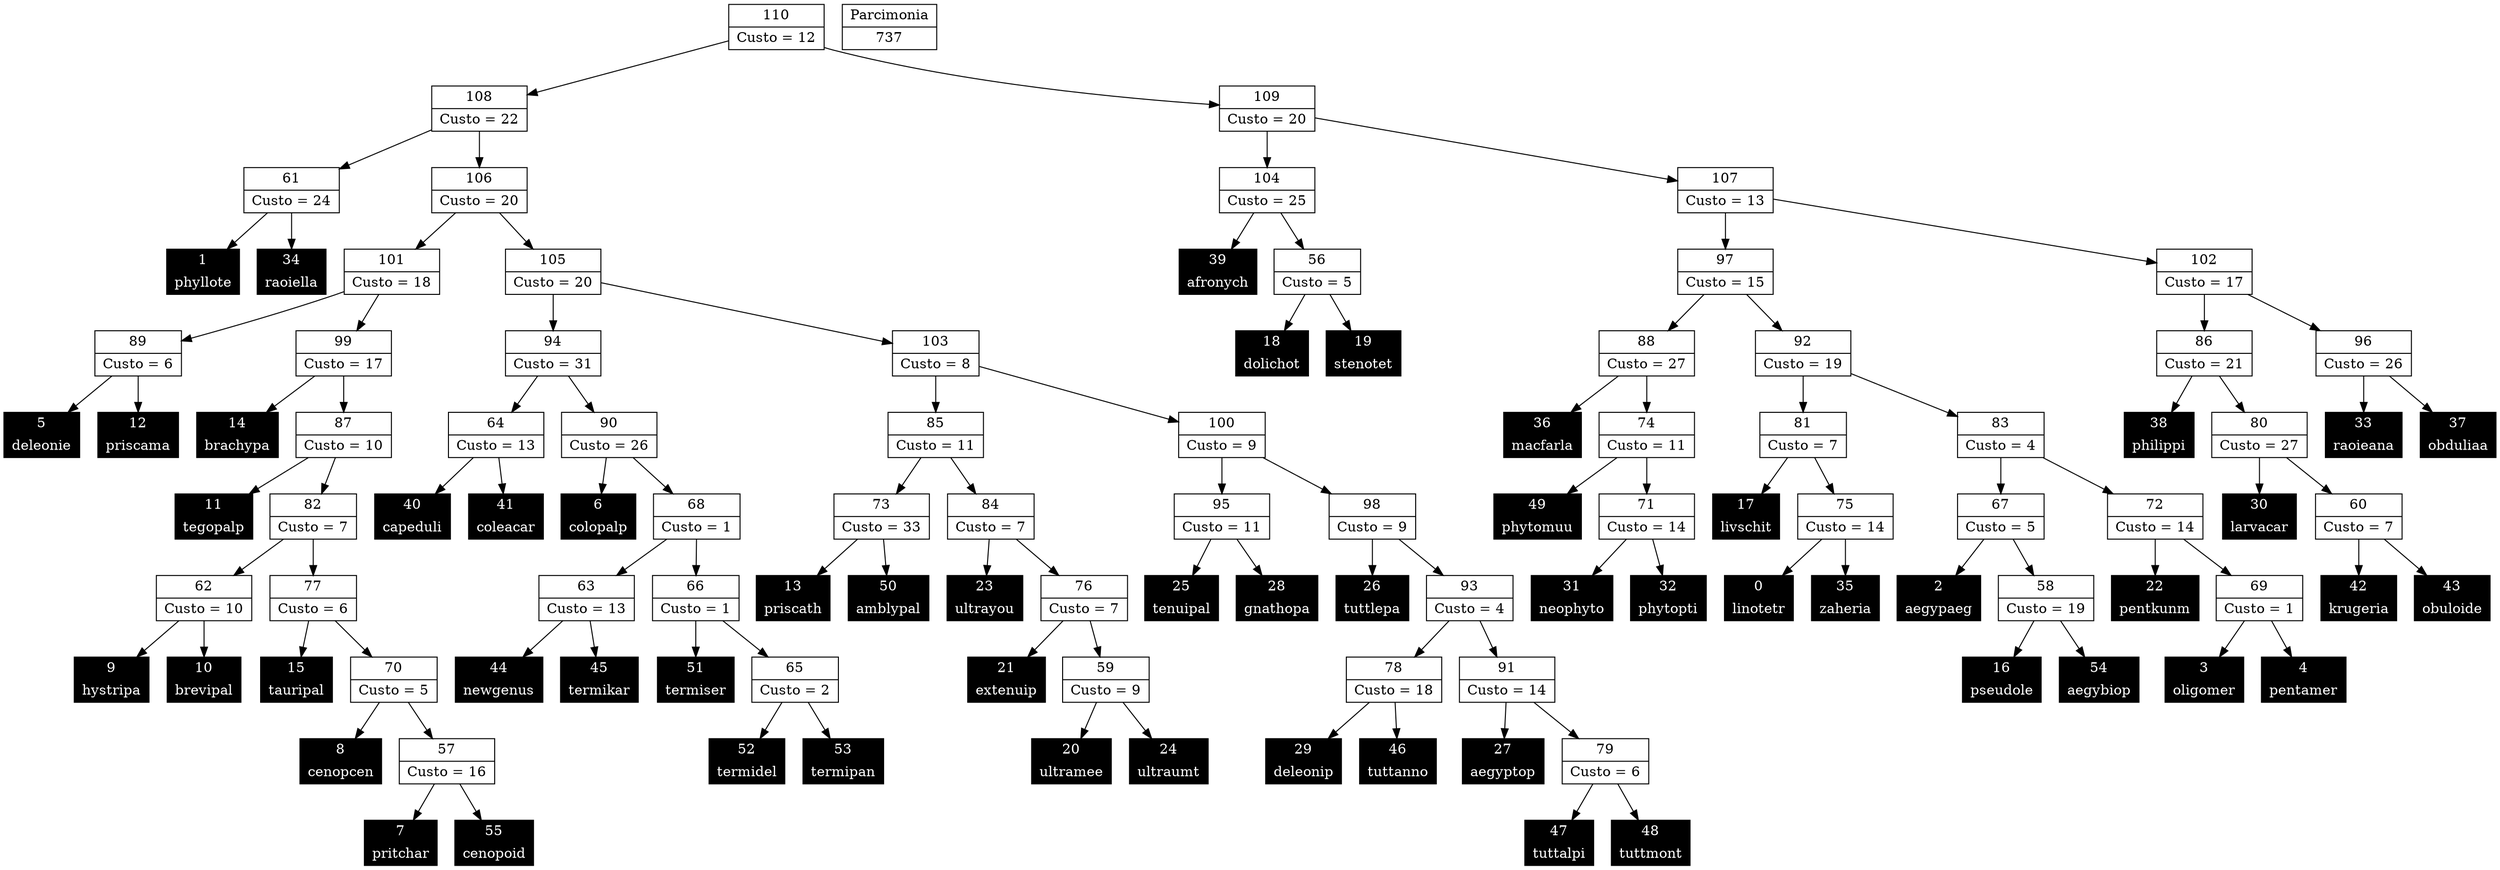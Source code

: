 Digraph G {
0 [shape="record", label="{0 | linotetr}",style=filled, color=black, fontcolor=white,fontsize=14, height=0.5]
1 [shape="record", label="{1 | phyllote}",style=filled, color=black, fontcolor=white,fontsize=14, height=0.5]
2 [shape="record", label="{2 | aegypaeg}",style=filled, color=black, fontcolor=white,fontsize=14, height=0.5]
3 [shape="record", label="{3 | oligomer}",style=filled, color=black, fontcolor=white,fontsize=14, height=0.5]
4 [shape="record", label="{4 | pentamer}",style=filled, color=black, fontcolor=white,fontsize=14, height=0.5]
5 [shape="record", label="{5 | deleonie}",style=filled, color=black, fontcolor=white,fontsize=14, height=0.5]
6 [shape="record", label="{6 | colopalp}",style=filled, color=black, fontcolor=white,fontsize=14, height=0.5]
7 [shape="record", label="{7 | pritchar}",style=filled, color=black, fontcolor=white,fontsize=14, height=0.5]
8 [shape="record", label="{8 | cenopcen}",style=filled, color=black, fontcolor=white,fontsize=14, height=0.5]
9 [shape="record", label="{9 | hystripa}",style=filled, color=black, fontcolor=white,fontsize=14, height=0.5]
10 [shape="record", label="{10 | brevipal}",style=filled, color=black, fontcolor=white,fontsize=14, height=0.5]
11 [shape="record", label="{11 | tegopalp}",style=filled, color=black, fontcolor=white,fontsize=14, height=0.5]
12 [shape="record", label="{12 | priscama}",style=filled, color=black, fontcolor=white,fontsize=14, height=0.5]
13 [shape="record", label="{13 | priscath}",style=filled, color=black, fontcolor=white,fontsize=14, height=0.5]
14 [shape="record", label="{14 | brachypa}",style=filled, color=black, fontcolor=white,fontsize=14, height=0.5]
15 [shape="record", label="{15 | tauripal}",style=filled, color=black, fontcolor=white,fontsize=14, height=0.5]
16 [shape="record", label="{16 | pseudole}",style=filled, color=black, fontcolor=white,fontsize=14, height=0.5]
17 [shape="record", label="{17 | livschit}",style=filled, color=black, fontcolor=white,fontsize=14, height=0.5]
18 [shape="record", label="{18 | dolichot}",style=filled, color=black, fontcolor=white,fontsize=14, height=0.5]
19 [shape="record", label="{19 | stenotet}",style=filled, color=black, fontcolor=white,fontsize=14, height=0.5]
20 [shape="record", label="{20 | ultramee}",style=filled, color=black, fontcolor=white,fontsize=14, height=0.5]
21 [shape="record", label="{21 | extenuip}",style=filled, color=black, fontcolor=white,fontsize=14, height=0.5]
22 [shape="record", label="{22 | pentkunm}",style=filled, color=black, fontcolor=white,fontsize=14, height=0.5]
23 [shape="record", label="{23 | ultrayou}",style=filled, color=black, fontcolor=white,fontsize=14, height=0.5]
24 [shape="record", label="{24 | ultraumt}",style=filled, color=black, fontcolor=white,fontsize=14, height=0.5]
25 [shape="record", label="{25 | tenuipal}",style=filled, color=black, fontcolor=white,fontsize=14, height=0.5]
26 [shape="record", label="{26 | tuttlepa}",style=filled, color=black, fontcolor=white,fontsize=14, height=0.5]
27 [shape="record", label="{27 | aegyptop}",style=filled, color=black, fontcolor=white,fontsize=14, height=0.5]
28 [shape="record", label="{28 | gnathopa}",style=filled, color=black, fontcolor=white,fontsize=14, height=0.5]
29 [shape="record", label="{29 | deleonip}",style=filled, color=black, fontcolor=white,fontsize=14, height=0.5]
30 [shape="record", label="{30 | larvacar}",style=filled, color=black, fontcolor=white,fontsize=14, height=0.5]
31 [shape="record", label="{31 | neophyto}",style=filled, color=black, fontcolor=white,fontsize=14, height=0.5]
32 [shape="record", label="{32 | phytopti}",style=filled, color=black, fontcolor=white,fontsize=14, height=0.5]
33 [shape="record", label="{33 | raoieana}",style=filled, color=black, fontcolor=white,fontsize=14, height=0.5]
34 [shape="record", label="{34 | raoiella}",style=filled, color=black, fontcolor=white,fontsize=14, height=0.5]
35 [shape="record", label="{35 | zaheria}",style=filled, color=black, fontcolor=white,fontsize=14, height=0.5]
36 [shape="record", label="{36 | macfarla}",style=filled, color=black, fontcolor=white,fontsize=14, height=0.5]
37 [shape="record", label="{37 | obduliaa}",style=filled, color=black, fontcolor=white,fontsize=14, height=0.5]
38 [shape="record", label="{38 | philippi}",style=filled, color=black, fontcolor=white,fontsize=14, height=0.5]
39 [shape="record", label="{39 | afronych}",style=filled, color=black, fontcolor=white,fontsize=14, height=0.5]
40 [shape="record", label="{40 | capeduli}",style=filled, color=black, fontcolor=white,fontsize=14, height=0.5]
41 [shape="record", label="{41 | coleacar}",style=filled, color=black, fontcolor=white,fontsize=14, height=0.5]
42 [shape="record", label="{42 | krugeria}",style=filled, color=black, fontcolor=white,fontsize=14, height=0.5]
43 [shape="record", label="{43 | obuloide}",style=filled, color=black, fontcolor=white,fontsize=14, height=0.5]
44 [shape="record", label="{44 | newgenus}",style=filled, color=black, fontcolor=white,fontsize=14, height=0.5]
45 [shape="record", label="{45 | termikar}",style=filled, color=black, fontcolor=white,fontsize=14, height=0.5]
46 [shape="record", label="{46 | tuttanno}",style=filled, color=black, fontcolor=white,fontsize=14, height=0.5]
47 [shape="record", label="{47 | tuttalpi}",style=filled, color=black, fontcolor=white,fontsize=14, height=0.5]
48 [shape="record", label="{48 | tuttmont}",style=filled, color=black, fontcolor=white,fontsize=14, height=0.5]
49 [shape="record", label="{49 | phytomuu}",style=filled, color=black, fontcolor=white,fontsize=14, height=0.5]
50 [shape="record", label="{50 | amblypal}",style=filled, color=black, fontcolor=white,fontsize=14, height=0.5]
51 [shape="record", label="{51 | termiser}",style=filled, color=black, fontcolor=white,fontsize=14, height=0.5]
52 [shape="record", label="{52 | termidel}",style=filled, color=black, fontcolor=white,fontsize=14, height=0.5]
53 [shape="record", label="{53 | termipan}",style=filled, color=black, fontcolor=white,fontsize=14, height=0.5]
54 [shape="record", label="{54 | aegybiop}",style=filled, color=black, fontcolor=white,fontsize=14, height=0.5]
55 [shape="record", label="{55 | cenopoid}",style=filled, color=black, fontcolor=white,fontsize=14, height=0.5]
56 [shape="record", label="{56|Custo = 5}"]
57 [shape="record", label="{57|Custo = 16}"]
58 [shape="record", label="{58|Custo = 19}"]
59 [shape="record", label="{59|Custo = 9}"]
60 [shape="record", label="{60|Custo = 7}"]
61 [shape="record", label="{61|Custo = 24}"]
62 [shape="record", label="{62|Custo = 10}"]
63 [shape="record", label="{63|Custo = 13}"]
64 [shape="record", label="{64|Custo = 13}"]
65 [shape="record", label="{65|Custo = 2}"]
66 [shape="record", label="{66|Custo = 1}"]
67 [shape="record", label="{67|Custo = 5}"]
68 [shape="record", label="{68|Custo = 1}"]
69 [shape="record", label="{69|Custo = 1}"]
70 [shape="record", label="{70|Custo = 5}"]
71 [shape="record", label="{71|Custo = 14}"]
72 [shape="record", label="{72|Custo = 14}"]
73 [shape="record", label="{73|Custo = 33}"]
74 [shape="record", label="{74|Custo = 11}"]
75 [shape="record", label="{75|Custo = 14}"]
76 [shape="record", label="{76|Custo = 7}"]
77 [shape="record", label="{77|Custo = 6}"]
78 [shape="record", label="{78|Custo = 18}"]
79 [shape="record", label="{79|Custo = 6}"]
80 [shape="record", label="{80|Custo = 27}"]
81 [shape="record", label="{81|Custo = 7}"]
82 [shape="record", label="{82|Custo = 7}"]
83 [shape="record", label="{83|Custo = 4}"]
84 [shape="record", label="{84|Custo = 7}"]
85 [shape="record", label="{85|Custo = 11}"]
86 [shape="record", label="{86|Custo = 21}"]
87 [shape="record", label="{87|Custo = 10}"]
88 [shape="record", label="{88|Custo = 27}"]
89 [shape="record", label="{89|Custo = 6}"]
90 [shape="record", label="{90|Custo = 26}"]
91 [shape="record", label="{91|Custo = 14}"]
92 [shape="record", label="{92|Custo = 19}"]
93 [shape="record", label="{93|Custo = 4}"]
94 [shape="record", label="{94|Custo = 31}"]
95 [shape="record", label="{95|Custo = 11}"]
96 [shape="record", label="{96|Custo = 26}"]
97 [shape="record", label="{97|Custo = 15}"]
98 [shape="record", label="{98|Custo = 9}"]
99 [shape="record", label="{99|Custo = 17}"]
100 [shape="record", label="{100|Custo = 9}"]
101 [shape="record", label="{101|Custo = 18}"]
102 [shape="record", label="{102|Custo = 17}"]
103 [shape="record", label="{103|Custo = 8}"]
104 [shape="record", label="{104|Custo = 25}"]
105 [shape="record", label="{105|Custo = 20}"]
106 [shape="record", label="{106|Custo = 20}"]
107 [shape="record", label="{107|Custo = 13}"]
108 [shape="record", label="{108|Custo = 22}"]
109 [shape="record", label="{109|Custo = 20}"]
110 [shape="record", label="{110|Custo = 12}"]

56->19
56->18
57->55
57->7
58->54
58->16
59->24
59->20
60->43
60->42
61->34
61->1
62->10
62->9
63->45
63->44
64->41
64->40
65->53
65->52
66->65
66->51
67->58
67->2
68->66
68->63
69->4
69->3
70->57
70->8
71->32
71->31
72->69
72->22
73->50
73->13
74->71
74->49
75->35
75->0
76->59
76->21
77->70
77->15
78->46
78->29
79->48
79->47
80->60
80->30
81->75
81->17
82->77
82->62
83->72
83->67
84->76
84->23
85->84
85->73
86->80
86->38
87->82
87->11
88->74
88->36
89->12
89->5
90->68
90->6
91->79
91->27
92->83
92->81
93->91
93->78
94->90
94->64
95->28
95->25
96->37
96->33
97->92
97->88
98->93
98->26
99->87
99->14
100->98
100->95
101->99
101->89
102->96
102->86
103->100
103->85
104->56
104->39
105->103
105->94
106->105
106->101
107->102
107->97
108->106
108->61
109->107
109->104
110->109
110->108

737 [shape="record", label="{Parcimonia|737}"]
}